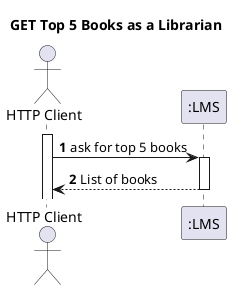 @startuml
'https://plantuml.com/sequence-diagram
autoactivate on
autonumber

title GET Top 5 Books as a Librarian

actor "HTTP Client" as User
participant ":LMS" as Rest



activate User

User -> Rest: ask for top 5 books
Rest --> User: List of books

@enduml